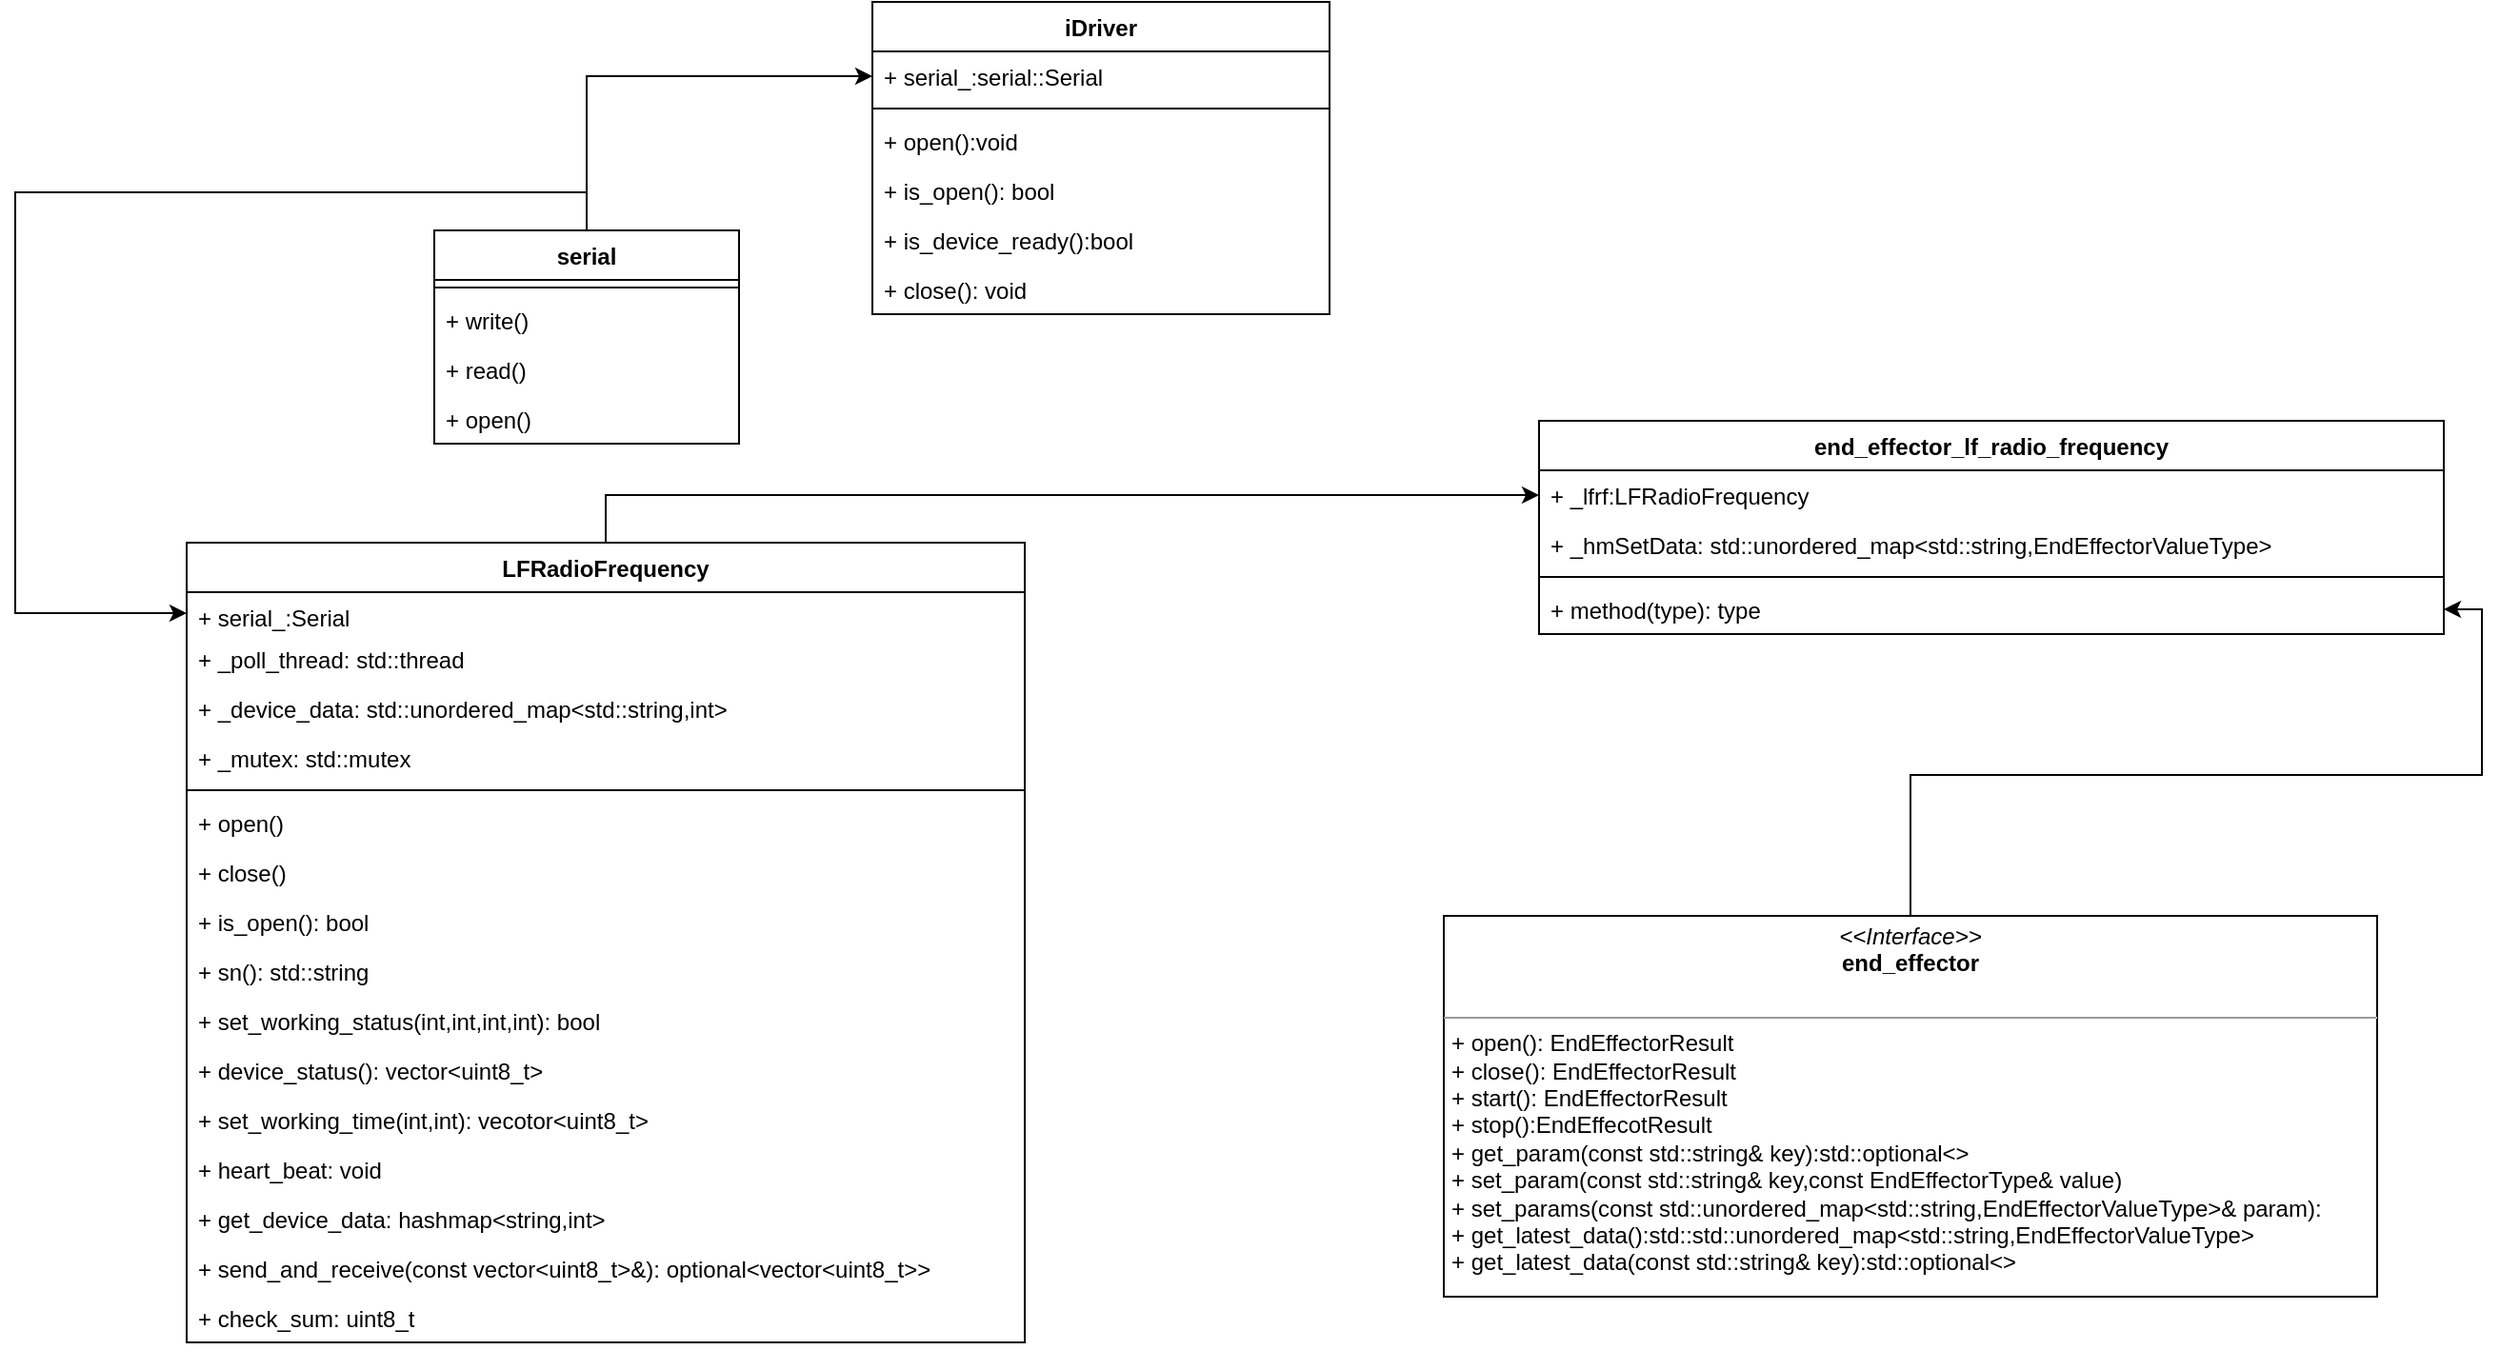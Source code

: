 <mxfile version="22.1.0" type="github">
  <diagram id="C5RBs43oDa-KdzZeNtuy" name="Page-1">
    <mxGraphModel dx="2588" dy="891" grid="1" gridSize="10" guides="1" tooltips="1" connect="1" arrows="1" fold="1" page="1" pageScale="1" pageWidth="827" pageHeight="1169" math="0" shadow="0">
      <root>
        <mxCell id="WIyWlLk6GJQsqaUBKTNV-0" />
        <mxCell id="WIyWlLk6GJQsqaUBKTNV-1" parent="WIyWlLk6GJQsqaUBKTNV-0" />
        <mxCell id="wLdN1BDxr4_QfgTx57xr-34" style="edgeStyle=orthogonalEdgeStyle;rounded=0;orthogonalLoop=1;jettySize=auto;html=1;exitX=0.5;exitY=0;exitDx=0;exitDy=0;entryX=0;entryY=0.5;entryDx=0;entryDy=0;" edge="1" parent="WIyWlLk6GJQsqaUBKTNV-1" source="wLdN1BDxr4_QfgTx57xr-0" target="wLdN1BDxr4_QfgTx57xr-14">
          <mxGeometry relative="1" as="geometry">
            <Array as="points">
              <mxPoint x="-380" y="270" />
              <mxPoint x="-680" y="270" />
              <mxPoint x="-680" y="491" />
            </Array>
          </mxGeometry>
        </mxCell>
        <mxCell id="wLdN1BDxr4_QfgTx57xr-42" style="edgeStyle=orthogonalEdgeStyle;rounded=0;orthogonalLoop=1;jettySize=auto;html=1;exitX=0.5;exitY=0;exitDx=0;exitDy=0;entryX=0;entryY=0.5;entryDx=0;entryDy=0;" edge="1" parent="WIyWlLk6GJQsqaUBKTNV-1" source="wLdN1BDxr4_QfgTx57xr-0" target="wLdN1BDxr4_QfgTx57xr-36">
          <mxGeometry relative="1" as="geometry" />
        </mxCell>
        <mxCell id="wLdN1BDxr4_QfgTx57xr-0" value="serial" style="swimlane;fontStyle=1;align=center;verticalAlign=top;childLayout=stackLayout;horizontal=1;startSize=26;horizontalStack=0;resizeParent=1;resizeParentMax=0;resizeLast=0;collapsible=1;marginBottom=0;whiteSpace=wrap;html=1;" vertex="1" parent="WIyWlLk6GJQsqaUBKTNV-1">
          <mxGeometry x="-460" y="290" width="160" height="112" as="geometry" />
        </mxCell>
        <mxCell id="wLdN1BDxr4_QfgTx57xr-1" value="" style="line;strokeWidth=1;fillColor=none;align=left;verticalAlign=middle;spacingTop=-1;spacingLeft=3;spacingRight=3;rotatable=0;labelPosition=right;points=[];portConstraint=eastwest;strokeColor=inherit;" vertex="1" parent="wLdN1BDxr4_QfgTx57xr-0">
          <mxGeometry y="26" width="160" height="8" as="geometry" />
        </mxCell>
        <mxCell id="wLdN1BDxr4_QfgTx57xr-2" value="+ write()" style="text;strokeColor=none;fillColor=none;align=left;verticalAlign=top;spacingLeft=4;spacingRight=4;overflow=hidden;rotatable=0;points=[[0,0.5],[1,0.5]];portConstraint=eastwest;whiteSpace=wrap;html=1;" vertex="1" parent="wLdN1BDxr4_QfgTx57xr-0">
          <mxGeometry y="34" width="160" height="26" as="geometry" />
        </mxCell>
        <mxCell id="wLdN1BDxr4_QfgTx57xr-3" value="+ read()" style="text;strokeColor=none;fillColor=none;align=left;verticalAlign=top;spacingLeft=4;spacingRight=4;overflow=hidden;rotatable=0;points=[[0,0.5],[1,0.5]];portConstraint=eastwest;whiteSpace=wrap;html=1;" vertex="1" parent="wLdN1BDxr4_QfgTx57xr-0">
          <mxGeometry y="60" width="160" height="26" as="geometry" />
        </mxCell>
        <mxCell id="wLdN1BDxr4_QfgTx57xr-4" value="+ open()" style="text;strokeColor=none;fillColor=none;align=left;verticalAlign=top;spacingLeft=4;spacingRight=4;overflow=hidden;rotatable=0;points=[[0,0.5],[1,0.5]];portConstraint=eastwest;whiteSpace=wrap;html=1;" vertex="1" parent="wLdN1BDxr4_QfgTx57xr-0">
          <mxGeometry y="86" width="160" height="26" as="geometry" />
        </mxCell>
        <mxCell id="wLdN1BDxr4_QfgTx57xr-5" value="end_effector_lf_radio_frequency" style="swimlane;fontStyle=1;align=center;verticalAlign=top;childLayout=stackLayout;horizontal=1;startSize=26;horizontalStack=0;resizeParent=1;resizeParentMax=0;resizeLast=0;collapsible=1;marginBottom=0;whiteSpace=wrap;html=1;" vertex="1" parent="WIyWlLk6GJQsqaUBKTNV-1">
          <mxGeometry x="120" y="390" width="475" height="112" as="geometry" />
        </mxCell>
        <mxCell id="wLdN1BDxr4_QfgTx57xr-6" value="+ _lfrf:LFRadioFrequency" style="text;strokeColor=none;fillColor=none;align=left;verticalAlign=top;spacingLeft=4;spacingRight=4;overflow=hidden;rotatable=0;points=[[0,0.5],[1,0.5]];portConstraint=eastwest;whiteSpace=wrap;html=1;" vertex="1" parent="wLdN1BDxr4_QfgTx57xr-5">
          <mxGeometry y="26" width="475" height="26" as="geometry" />
        </mxCell>
        <mxCell id="wLdN1BDxr4_QfgTx57xr-7" value="+ _hmSetData: std::unordered_map&amp;lt;std::string,EndEffectorValueType&amp;gt;" style="text;strokeColor=none;fillColor=none;align=left;verticalAlign=top;spacingLeft=4;spacingRight=4;overflow=hidden;rotatable=0;points=[[0,0.5],[1,0.5]];portConstraint=eastwest;whiteSpace=wrap;html=1;" vertex="1" parent="wLdN1BDxr4_QfgTx57xr-5">
          <mxGeometry y="52" width="475" height="26" as="geometry" />
        </mxCell>
        <mxCell id="wLdN1BDxr4_QfgTx57xr-9" value="" style="line;strokeWidth=1;fillColor=none;align=left;verticalAlign=middle;spacingTop=-1;spacingLeft=3;spacingRight=3;rotatable=0;labelPosition=right;points=[];portConstraint=eastwest;strokeColor=inherit;" vertex="1" parent="wLdN1BDxr4_QfgTx57xr-5">
          <mxGeometry y="78" width="475" height="8" as="geometry" />
        </mxCell>
        <mxCell id="wLdN1BDxr4_QfgTx57xr-10" value="+ method(type): type" style="text;strokeColor=none;fillColor=none;align=left;verticalAlign=top;spacingLeft=4;spacingRight=4;overflow=hidden;rotatable=0;points=[[0,0.5],[1,0.5]];portConstraint=eastwest;whiteSpace=wrap;html=1;" vertex="1" parent="wLdN1BDxr4_QfgTx57xr-5">
          <mxGeometry y="86" width="475" height="26" as="geometry" />
        </mxCell>
        <mxCell id="wLdN1BDxr4_QfgTx57xr-33" style="edgeStyle=orthogonalEdgeStyle;rounded=0;orthogonalLoop=1;jettySize=auto;html=1;exitX=0.5;exitY=0;exitDx=0;exitDy=0;entryX=1;entryY=0.5;entryDx=0;entryDy=0;" edge="1" parent="WIyWlLk6GJQsqaUBKTNV-1" source="wLdN1BDxr4_QfgTx57xr-12" target="wLdN1BDxr4_QfgTx57xr-10">
          <mxGeometry relative="1" as="geometry" />
        </mxCell>
        <mxCell id="wLdN1BDxr4_QfgTx57xr-12" value="&lt;p style=&quot;margin:0px;margin-top:4px;text-align:center;&quot;&gt;&lt;i&gt;&amp;lt;&amp;lt;Interface&amp;gt;&amp;gt;&lt;/i&gt;&lt;br&gt;&lt;b&gt;end_effector&lt;/b&gt;&lt;/p&gt;&lt;p style=&quot;margin:0px;margin-left:4px;&quot;&gt;&lt;br&gt;&lt;/p&gt;&lt;hr size=&quot;1&quot;&gt;&lt;p style=&quot;margin:0px;margin-left:4px;&quot;&gt;+ open(): EndEffectorResult&lt;br&gt;+ close(): EndEffectorResult&lt;/p&gt;&lt;p style=&quot;margin:0px;margin-left:4px;&quot;&gt;+ start(): EndEffectorResult&lt;/p&gt;&lt;p style=&quot;margin:0px;margin-left:4px;&quot;&gt;+ stop():EndEffecotResult&lt;/p&gt;&lt;p style=&quot;margin:0px;margin-left:4px;&quot;&gt;+ get_param(const std::string&amp;amp; key):std::optional&amp;lt;&amp;gt;&lt;/p&gt;&lt;p style=&quot;margin:0px;margin-left:4px;&quot;&gt;+ set_param(const std::string&amp;amp; key,const EndEffectorType&amp;amp; value)&lt;/p&gt;&lt;p style=&quot;margin:0px;margin-left:4px;&quot;&gt;+ set_params(const std::unordered_map&amp;lt;std::string,EndEffectorValueType&amp;gt;&amp;amp; param):&lt;/p&gt;&lt;p style=&quot;margin:0px;margin-left:4px;&quot;&gt;+ get_latest_data():std::std::unordered_map&amp;lt;std::string,EndEffectorValueType&amp;gt;&lt;/p&gt;&lt;p style=&quot;margin:0px;margin-left:4px;&quot;&gt;+ get_latest_data(const std::string&amp;amp; key):std::optional&amp;lt;&amp;gt;&lt;/p&gt;" style="verticalAlign=top;align=left;overflow=fill;fontSize=12;fontFamily=Helvetica;html=1;whiteSpace=wrap;" vertex="1" parent="WIyWlLk6GJQsqaUBKTNV-1">
          <mxGeometry x="70" y="650" width="490" height="200" as="geometry" />
        </mxCell>
        <mxCell id="wLdN1BDxr4_QfgTx57xr-32" style="edgeStyle=orthogonalEdgeStyle;rounded=0;orthogonalLoop=1;jettySize=auto;html=1;exitX=0.5;exitY=0;exitDx=0;exitDy=0;entryX=0;entryY=0.5;entryDx=0;entryDy=0;" edge="1" parent="WIyWlLk6GJQsqaUBKTNV-1" source="wLdN1BDxr4_QfgTx57xr-13" target="wLdN1BDxr4_QfgTx57xr-6">
          <mxGeometry relative="1" as="geometry" />
        </mxCell>
        <mxCell id="wLdN1BDxr4_QfgTx57xr-13" value="LFRadioFrequency" style="swimlane;fontStyle=1;align=center;verticalAlign=top;childLayout=stackLayout;horizontal=1;startSize=26;horizontalStack=0;resizeParent=1;resizeParentMax=0;resizeLast=0;collapsible=1;marginBottom=0;whiteSpace=wrap;html=1;" vertex="1" parent="WIyWlLk6GJQsqaUBKTNV-1">
          <mxGeometry x="-590" y="454" width="440" height="420" as="geometry" />
        </mxCell>
        <mxCell id="wLdN1BDxr4_QfgTx57xr-14" value="+ serial_:Serial" style="text;strokeColor=none;fillColor=none;align=left;verticalAlign=top;spacingLeft=4;spacingRight=4;overflow=hidden;rotatable=0;points=[[0,0.5],[1,0.5]];portConstraint=eastwest;whiteSpace=wrap;html=1;" vertex="1" parent="wLdN1BDxr4_QfgTx57xr-13">
          <mxGeometry y="26" width="440" height="22" as="geometry" />
        </mxCell>
        <mxCell id="wLdN1BDxr4_QfgTx57xr-15" value="+ _poll_thread: std::thread" style="text;strokeColor=none;fillColor=none;align=left;verticalAlign=top;spacingLeft=4;spacingRight=4;overflow=hidden;rotatable=0;points=[[0,0.5],[1,0.5]];portConstraint=eastwest;whiteSpace=wrap;html=1;" vertex="1" parent="wLdN1BDxr4_QfgTx57xr-13">
          <mxGeometry y="48" width="440" height="26" as="geometry" />
        </mxCell>
        <mxCell id="wLdN1BDxr4_QfgTx57xr-16" value="+ _device_data: std::unordered_map&amp;lt;std::string,int&amp;gt;" style="text;strokeColor=none;fillColor=none;align=left;verticalAlign=top;spacingLeft=4;spacingRight=4;overflow=hidden;rotatable=0;points=[[0,0.5],[1,0.5]];portConstraint=eastwest;whiteSpace=wrap;html=1;" vertex="1" parent="wLdN1BDxr4_QfgTx57xr-13">
          <mxGeometry y="74" width="440" height="26" as="geometry" />
        </mxCell>
        <mxCell id="wLdN1BDxr4_QfgTx57xr-17" value="+ _mutex: std::mutex" style="text;strokeColor=none;fillColor=none;align=left;verticalAlign=top;spacingLeft=4;spacingRight=4;overflow=hidden;rotatable=0;points=[[0,0.5],[1,0.5]];portConstraint=eastwest;whiteSpace=wrap;html=1;" vertex="1" parent="wLdN1BDxr4_QfgTx57xr-13">
          <mxGeometry y="100" width="440" height="26" as="geometry" />
        </mxCell>
        <mxCell id="wLdN1BDxr4_QfgTx57xr-18" value="" style="line;strokeWidth=1;fillColor=none;align=left;verticalAlign=middle;spacingTop=-1;spacingLeft=3;spacingRight=3;rotatable=0;labelPosition=right;points=[];portConstraint=eastwest;strokeColor=inherit;" vertex="1" parent="wLdN1BDxr4_QfgTx57xr-13">
          <mxGeometry y="126" width="440" height="8" as="geometry" />
        </mxCell>
        <mxCell id="wLdN1BDxr4_QfgTx57xr-19" value="+ open()" style="text;strokeColor=none;fillColor=none;align=left;verticalAlign=top;spacingLeft=4;spacingRight=4;overflow=hidden;rotatable=0;points=[[0,0.5],[1,0.5]];portConstraint=eastwest;whiteSpace=wrap;html=1;" vertex="1" parent="wLdN1BDxr4_QfgTx57xr-13">
          <mxGeometry y="134" width="440" height="26" as="geometry" />
        </mxCell>
        <mxCell id="wLdN1BDxr4_QfgTx57xr-20" value="+ close()&lt;br&gt;" style="text;strokeColor=none;fillColor=none;align=left;verticalAlign=top;spacingLeft=4;spacingRight=4;overflow=hidden;rotatable=0;points=[[0,0.5],[1,0.5]];portConstraint=eastwest;whiteSpace=wrap;html=1;" vertex="1" parent="wLdN1BDxr4_QfgTx57xr-13">
          <mxGeometry y="160" width="440" height="26" as="geometry" />
        </mxCell>
        <mxCell id="wLdN1BDxr4_QfgTx57xr-21" value="+ is_open(): bool" style="text;strokeColor=none;fillColor=none;align=left;verticalAlign=top;spacingLeft=4;spacingRight=4;overflow=hidden;rotatable=0;points=[[0,0.5],[1,0.5]];portConstraint=eastwest;whiteSpace=wrap;html=1;" vertex="1" parent="wLdN1BDxr4_QfgTx57xr-13">
          <mxGeometry y="186" width="440" height="26" as="geometry" />
        </mxCell>
        <mxCell id="wLdN1BDxr4_QfgTx57xr-22" value="+ sn(): std::string" style="text;strokeColor=none;fillColor=none;align=left;verticalAlign=top;spacingLeft=4;spacingRight=4;overflow=hidden;rotatable=0;points=[[0,0.5],[1,0.5]];portConstraint=eastwest;whiteSpace=wrap;html=1;" vertex="1" parent="wLdN1BDxr4_QfgTx57xr-13">
          <mxGeometry y="212" width="440" height="26" as="geometry" />
        </mxCell>
        <mxCell id="wLdN1BDxr4_QfgTx57xr-23" value="+ set_working_status(int,int,int,int): bool" style="text;strokeColor=none;fillColor=none;align=left;verticalAlign=top;spacingLeft=4;spacingRight=4;overflow=hidden;rotatable=0;points=[[0,0.5],[1,0.5]];portConstraint=eastwest;whiteSpace=wrap;html=1;" vertex="1" parent="wLdN1BDxr4_QfgTx57xr-13">
          <mxGeometry y="238" width="440" height="26" as="geometry" />
        </mxCell>
        <mxCell id="wLdN1BDxr4_QfgTx57xr-24" value="+ device_status(): vector&amp;lt;uint8_t&amp;gt;" style="text;strokeColor=none;fillColor=none;align=left;verticalAlign=top;spacingLeft=4;spacingRight=4;overflow=hidden;rotatable=0;points=[[0,0.5],[1,0.5]];portConstraint=eastwest;whiteSpace=wrap;html=1;" vertex="1" parent="wLdN1BDxr4_QfgTx57xr-13">
          <mxGeometry y="264" width="440" height="26" as="geometry" />
        </mxCell>
        <mxCell id="wLdN1BDxr4_QfgTx57xr-25" value="+ set_working_time(int,int): vecotor&amp;lt;uint8_t&amp;gt;" style="text;strokeColor=none;fillColor=none;align=left;verticalAlign=top;spacingLeft=4;spacingRight=4;overflow=hidden;rotatable=0;points=[[0,0.5],[1,0.5]];portConstraint=eastwest;whiteSpace=wrap;html=1;" vertex="1" parent="wLdN1BDxr4_QfgTx57xr-13">
          <mxGeometry y="290" width="440" height="26" as="geometry" />
        </mxCell>
        <mxCell id="wLdN1BDxr4_QfgTx57xr-26" value="+ heart_beat: void" style="text;strokeColor=none;fillColor=none;align=left;verticalAlign=top;spacingLeft=4;spacingRight=4;overflow=hidden;rotatable=0;points=[[0,0.5],[1,0.5]];portConstraint=eastwest;whiteSpace=wrap;html=1;" vertex="1" parent="wLdN1BDxr4_QfgTx57xr-13">
          <mxGeometry y="316" width="440" height="26" as="geometry" />
        </mxCell>
        <mxCell id="wLdN1BDxr4_QfgTx57xr-27" value="+ get_device_data: hashmap&amp;lt;string,int&amp;gt;" style="text;strokeColor=none;fillColor=none;align=left;verticalAlign=top;spacingLeft=4;spacingRight=4;overflow=hidden;rotatable=0;points=[[0,0.5],[1,0.5]];portConstraint=eastwest;whiteSpace=wrap;html=1;" vertex="1" parent="wLdN1BDxr4_QfgTx57xr-13">
          <mxGeometry y="342" width="440" height="26" as="geometry" />
        </mxCell>
        <mxCell id="wLdN1BDxr4_QfgTx57xr-28" value="+ send_and_receive(const vector&amp;lt;uint8_t&amp;gt;&amp;amp;): optional&amp;lt;vector&amp;lt;uint8_t&amp;gt;&amp;gt;" style="text;strokeColor=none;fillColor=none;align=left;verticalAlign=top;spacingLeft=4;spacingRight=4;overflow=hidden;rotatable=0;points=[[0,0.5],[1,0.5]];portConstraint=eastwest;whiteSpace=wrap;html=1;" vertex="1" parent="wLdN1BDxr4_QfgTx57xr-13">
          <mxGeometry y="368" width="440" height="26" as="geometry" />
        </mxCell>
        <mxCell id="wLdN1BDxr4_QfgTx57xr-29" value="+ check_sum: uint8_t" style="text;strokeColor=none;fillColor=none;align=left;verticalAlign=top;spacingLeft=4;spacingRight=4;overflow=hidden;rotatable=0;points=[[0,0.5],[1,0.5]];portConstraint=eastwest;whiteSpace=wrap;html=1;" vertex="1" parent="wLdN1BDxr4_QfgTx57xr-13">
          <mxGeometry y="394" width="440" height="26" as="geometry" />
        </mxCell>
        <mxCell id="wLdN1BDxr4_QfgTx57xr-35" value="iDriver" style="swimlane;fontStyle=1;align=center;verticalAlign=top;childLayout=stackLayout;horizontal=1;startSize=26;horizontalStack=0;resizeParent=1;resizeParentMax=0;resizeLast=0;collapsible=1;marginBottom=0;whiteSpace=wrap;html=1;" vertex="1" parent="WIyWlLk6GJQsqaUBKTNV-1">
          <mxGeometry x="-230" y="170" width="240" height="164" as="geometry" />
        </mxCell>
        <mxCell id="wLdN1BDxr4_QfgTx57xr-36" value="+&amp;nbsp;serial_:serial::Serial" style="text;strokeColor=none;fillColor=none;align=left;verticalAlign=top;spacingLeft=4;spacingRight=4;overflow=hidden;rotatable=0;points=[[0,0.5],[1,0.5]];portConstraint=eastwest;whiteSpace=wrap;html=1;" vertex="1" parent="wLdN1BDxr4_QfgTx57xr-35">
          <mxGeometry y="26" width="240" height="26" as="geometry" />
        </mxCell>
        <mxCell id="wLdN1BDxr4_QfgTx57xr-37" value="" style="line;strokeWidth=1;fillColor=none;align=left;verticalAlign=middle;spacingTop=-1;spacingLeft=3;spacingRight=3;rotatable=0;labelPosition=right;points=[];portConstraint=eastwest;strokeColor=inherit;" vertex="1" parent="wLdN1BDxr4_QfgTx57xr-35">
          <mxGeometry y="52" width="240" height="8" as="geometry" />
        </mxCell>
        <mxCell id="wLdN1BDxr4_QfgTx57xr-38" value="+ open():void" style="text;strokeColor=none;fillColor=none;align=left;verticalAlign=top;spacingLeft=4;spacingRight=4;overflow=hidden;rotatable=0;points=[[0,0.5],[1,0.5]];portConstraint=eastwest;whiteSpace=wrap;html=1;" vertex="1" parent="wLdN1BDxr4_QfgTx57xr-35">
          <mxGeometry y="60" width="240" height="26" as="geometry" />
        </mxCell>
        <mxCell id="wLdN1BDxr4_QfgTx57xr-39" value="+ is_open(): bool" style="text;strokeColor=none;fillColor=none;align=left;verticalAlign=top;spacingLeft=4;spacingRight=4;overflow=hidden;rotatable=0;points=[[0,0.5],[1,0.5]];portConstraint=eastwest;whiteSpace=wrap;html=1;" vertex="1" parent="wLdN1BDxr4_QfgTx57xr-35">
          <mxGeometry y="86" width="240" height="26" as="geometry" />
        </mxCell>
        <mxCell id="wLdN1BDxr4_QfgTx57xr-40" value="+ is_device_ready():bool&amp;nbsp;" style="text;strokeColor=none;fillColor=none;align=left;verticalAlign=top;spacingLeft=4;spacingRight=4;overflow=hidden;rotatable=0;points=[[0,0.5],[1,0.5]];portConstraint=eastwest;whiteSpace=wrap;html=1;" vertex="1" parent="wLdN1BDxr4_QfgTx57xr-35">
          <mxGeometry y="112" width="240" height="26" as="geometry" />
        </mxCell>
        <mxCell id="wLdN1BDxr4_QfgTx57xr-41" value="+ close(): void" style="text;strokeColor=none;fillColor=none;align=left;verticalAlign=top;spacingLeft=4;spacingRight=4;overflow=hidden;rotatable=0;points=[[0,0.5],[1,0.5]];portConstraint=eastwest;whiteSpace=wrap;html=1;" vertex="1" parent="wLdN1BDxr4_QfgTx57xr-35">
          <mxGeometry y="138" width="240" height="26" as="geometry" />
        </mxCell>
      </root>
    </mxGraphModel>
  </diagram>
</mxfile>
